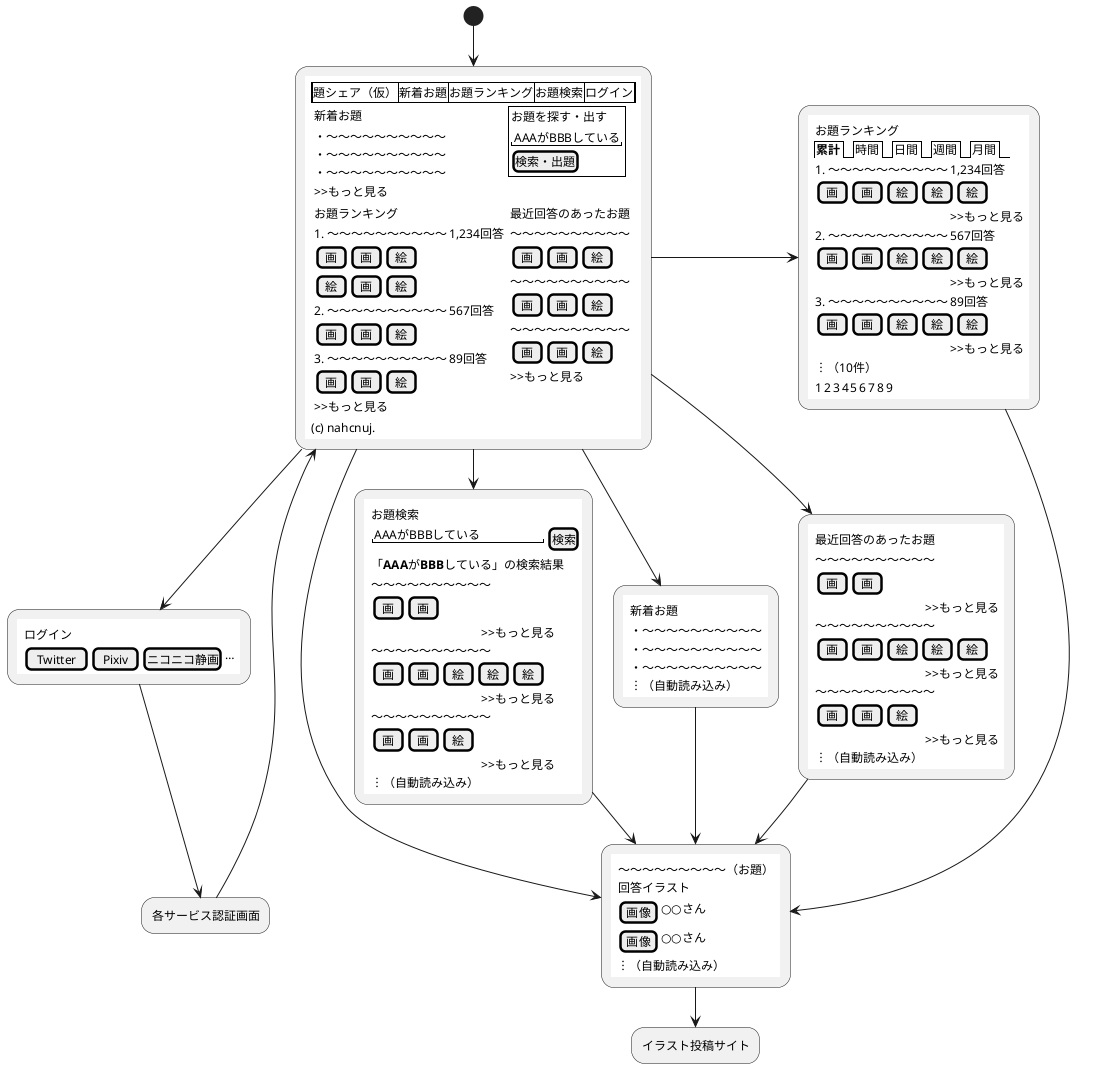 @startuml wireframe
skinparam DefaultFontName IPAexGothic
(*) --> "{{
  salt
  {
    {+ {!
      題シェア（仮） | 新着お題 | お題ランキング | お題検索 | ログイン
    } }

    {
      {
        { 新着お題 }

        {
          ・～～～～～～～～～～
          ・～～～～～～～～～～
          ・～～～～～～～～～～
          >>もっと見る
        }
      } | {
        {+
          { お題を探す・出す }
          {
            "AAAがBBBしている"
            [ 検索・出題 ]
          }
        }
      }

      {
        { お題ランキング }

        {
          1. ～～～～～～～～～～ | 1,234回答
          { [ 画 ] | [ 画 ] | [ 絵 ] } | *
          { [ 絵 ] | [ 画 ] | [ 絵 ] } | *

          2. ～～～～～～～～～～ | 567回答
          { [ 画 ] | [ 画 ] | [ 絵 ] } | *

          3. ～～～～～～～～～～ | 89回答
          { [ 画 ] | [ 画 ] | [ 絵 ] } | *

          >>もっと見る | *
        }
      } | {
        { 最近回答のあったお題 }

        {
          ～～～～～～～～～～
          { [ 画 ] | [ 画 ] | [ 絵 ] }
          ～～～～～～～～～～
          { [ 画 ] | [ 画 ] | [ 絵 ] }
          ～～～～～～～～～～
          { [ 画 ] | [ 画 ] | [ 絵 ] }

          >>もっと見る
        }
      }
    }

    (c) nahcnuj.
  }
}}" as index

index --> "{{
  salt
  {
    { ログイン }

    { [Twitter] | [Pixiv] | [ニコニコ静画] | … }
  }
}}" as login
login --> "各サービス認証画面" as authenticator
authenticator --> index

index --> "{{
  salt
  {
    { お題検索 }

    { "AAAがBBBしている          " | [検索] }

    { 「<b>AAA</b>が<b>BBB</b>している」の検索結果 }
    
    {
      ～～～～～～～～～～ | *
      { [ 画 ] | [ 画 ] } | *
      {} | >>もっと見る

      ～～～～～～～～～～ | *
      { [ 画 ] | [ 画 ] | [ 絵 ] | [ 絵 ] | [ 絵 ] } | *
      {} | >>もっと見る

      ～～～～～～～～～～ | *
      { [ 画 ] | [ 画 ] | [ 絵 ] } | *
      {} | >>もっと見る

      ︙（自動読み込み）
    }
  }
}}" as search_ideas

index --> "{{
  salt
  {
    { 新着お題 }

    {
      ・～～～～～～～～～～
      ・～～～～～～～～～～
      ・～～～～～～～～～～
      ︙（自動読み込み）
    }
  }
}}" as recent_ideas

index -right-> "{{
  salt
  {
    { お題ランキング }

    {/ <b>累計</b> | 時間 | 日間 | 週間 | 月間 }
    {
      1. ～～～～～～～～～～ | 1,234回答
      { [ 画 ] | [ 画 ] | [ 絵 ] | [ 絵 ] | [ 絵 ] } | *
      {} | >>もっと見る

      2. ～～～～～～～～～～ | 567回答
      { [ 画 ] | [ 画 ] | [ 絵 ] | [ 絵 ] | [ 絵 ] } | *
      {} | >>もっと見る

      3. ～～～～～～～～～～ | 89回答
      { [ 画 ] | [ 画 ] | [ 絵 ] | [ 絵 ] | [ 絵 ] } | *
      {} | >>もっと見る

      ︙（10件）
    }

    { 1 | 2 | 3 | 4 | 5 | 6 | 7 | 8 | 9 }
  }
}}" as idea_ranking

index --> "{{
  salt
  {
    { 最近回答のあったお題 }
    
    {
      ～～～～～～～～～～ | *
      { [ 画 ] | [ 画 ] } | *
      {} | >>もっと見る

      ～～～～～～～～～～ | *
      { [ 画 ] | [ 画 ] | [ 絵 ] | [ 絵 ] | [ 絵 ] } | *
      {} | >>もっと見る

      ～～～～～～～～～～ | *
      { [ 画 ] | [ 画 ] | [ 絵 ] } | *
      {} | >>もっと見る

      ︙（自動読み込み）
    }
  }
}}" as recent_responded_ideas

recent_ideas --> "{{
  salt
  {
    {
      ～～～～～～～～～（お題）
      回答イラスト
    }

    {
      [ 画像 ] | ○○さん
    }

    {
      [ 画像 ] | ○○さん
    }

    ︙（自動読み込み）
  }
}}" as idea_detail
idea_ranking --> idea_detail
recent_responded_ideas --> idea_detail
index --> idea_detail
search_ideas --> idea_detail

idea_detail --> "イラスト投稿サイト"

@enduml
